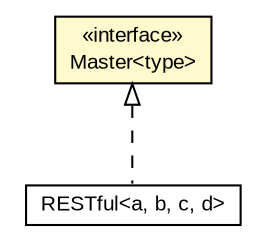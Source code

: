 #!/usr/local/bin/dot
#
# Class diagram 
# Generated by UMLGraph version R5_5-8-g8c637c (http://www.umlgraph.org/)
#

digraph G {
	edge [fontname="arial",fontsize=10,labelfontname="arial",labelfontsize=10];
	node [fontname="arial",fontsize=10,shape=plaintext];
	nodesep=0.25;
	ranksep=0.5;
	// html.composite.RESTful<a, b, c, d>
	c169 [label=<<table title="html.composite.RESTful" border="0" cellborder="1" cellspacing="0" cellpadding="2" port="p" href="./composite/RESTful.html">
		<tr><td><table border="0" cellspacing="0" cellpadding="1">
<tr><td align="center" balign="center"> RESTful&lt;a, b, c, d&gt; </td></tr>
		</table></td></tr>
		</table>>, URL="./composite/RESTful.html", fontname="arial", fontcolor="black", fontsize=10.0];
	// html.Master<type>
	c179 [label=<<table title="html.Master" border="0" cellborder="1" cellspacing="0" cellpadding="2" port="p" bgcolor="lemonChiffon" href="./Master.html">
		<tr><td><table border="0" cellspacing="0" cellpadding="1">
<tr><td align="center" balign="center"> &#171;interface&#187; </td></tr>
<tr><td align="center" balign="center"> Master&lt;type&gt; </td></tr>
		</table></td></tr>
		</table>>, URL="./Master.html", fontname="arial", fontcolor="black", fontsize=10.0];
	//html.composite.RESTful<a, b, c, d> implements html.Master<type>
	c179:p -> c169:p [dir=back,arrowtail=empty,style=dashed];
}

